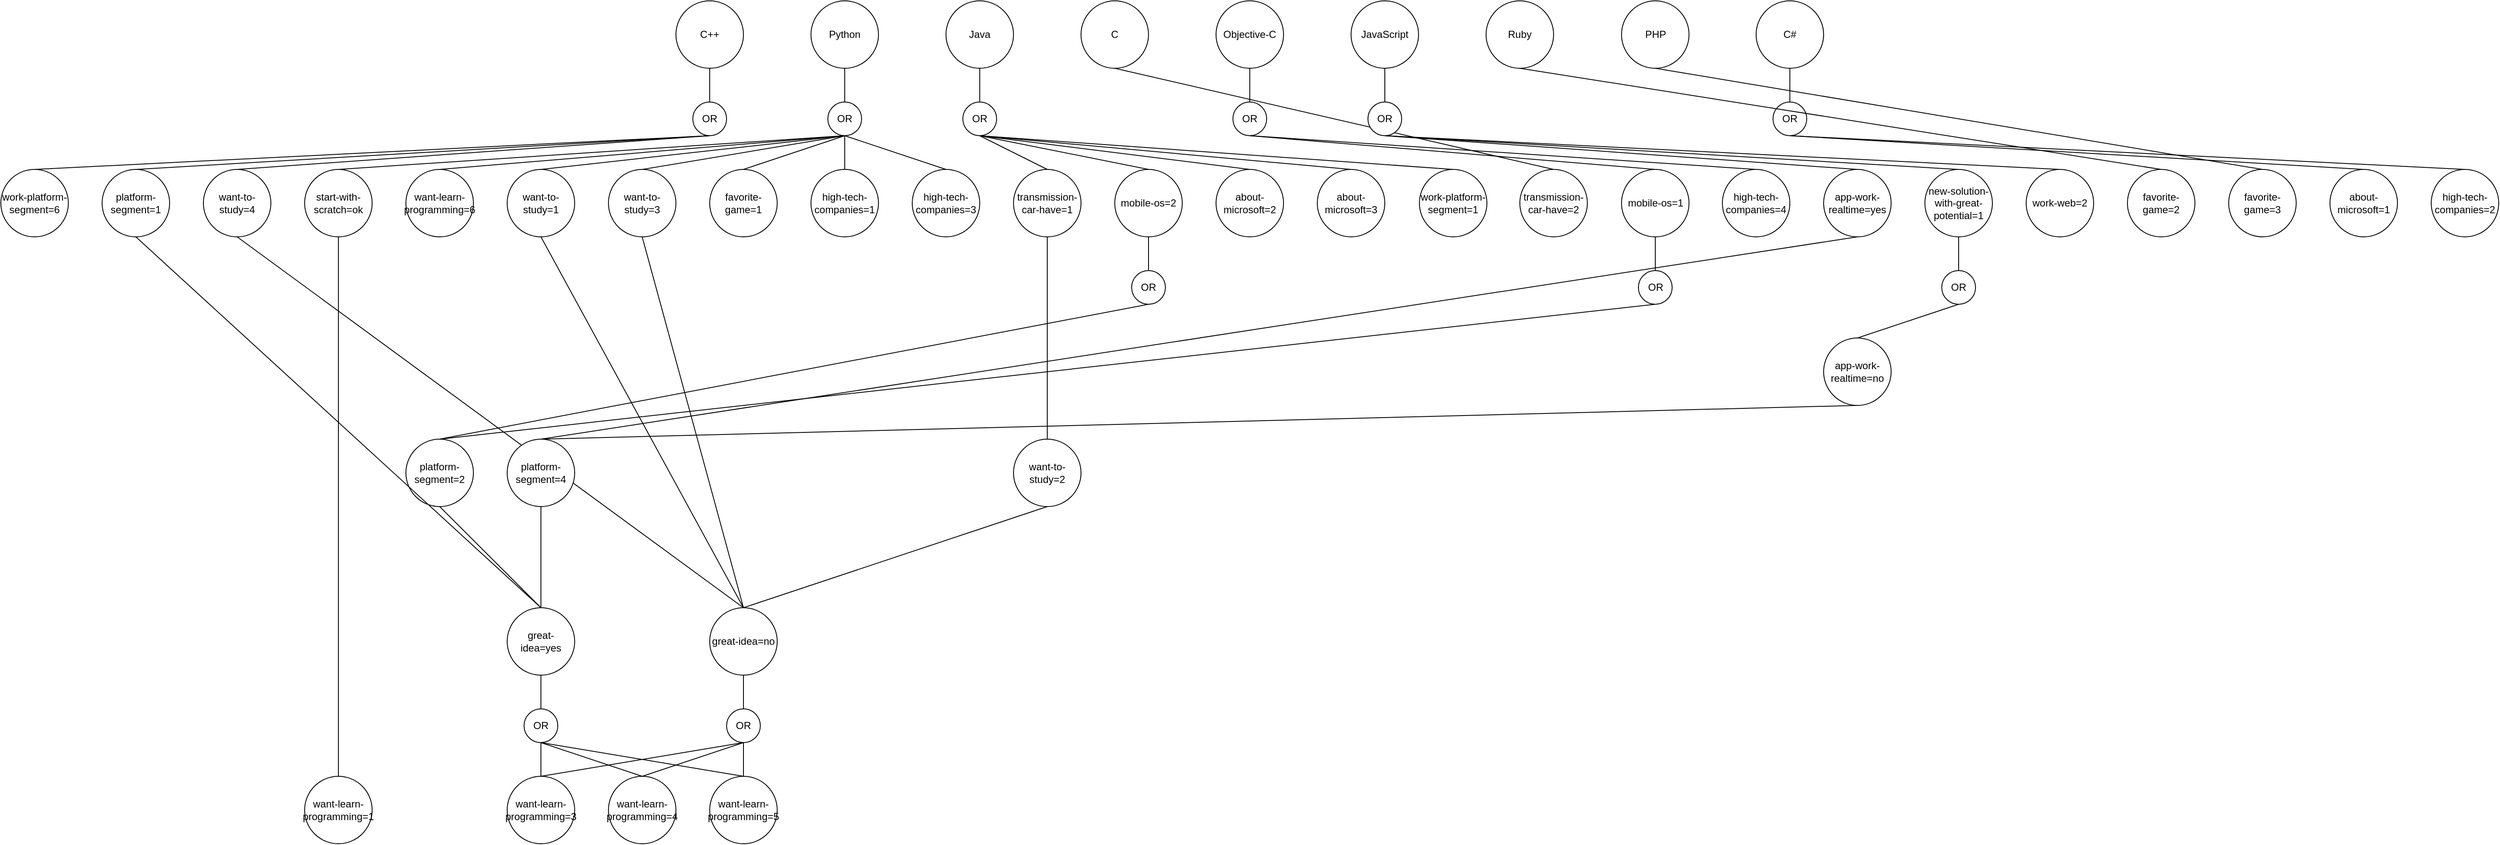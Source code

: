 <mxfile version="18.0.5" type="github">
  <diagram id="ySFJeYouwfIqecCgFOsG" name="Page-1">
    <mxGraphModel dx="2681" dy="1236" grid="1" gridSize="10" guides="1" tooltips="1" connect="1" arrows="1" fold="1" page="1" pageScale="1" pageWidth="827" pageHeight="1169" math="0" shadow="0">
      <root>
        <mxCell id="0" />
        <mxCell id="1" parent="0" />
        <mxCell id="vEQTfBxCxNn2xn9pjMhN-1" value="C++" style="ellipse;whiteSpace=wrap;html=1;aspect=fixed;" vertex="1" parent="1">
          <mxGeometry x="120" y="160" width="80" height="80" as="geometry" />
        </mxCell>
        <mxCell id="vEQTfBxCxNn2xn9pjMhN-2" value="Python" style="ellipse;whiteSpace=wrap;html=1;aspect=fixed;" vertex="1" parent="1">
          <mxGeometry x="280" y="160" width="80" height="80" as="geometry" />
        </mxCell>
        <mxCell id="vEQTfBxCxNn2xn9pjMhN-3" value="Java" style="ellipse;whiteSpace=wrap;html=1;aspect=fixed;" vertex="1" parent="1">
          <mxGeometry x="440" y="160" width="80" height="80" as="geometry" />
        </mxCell>
        <mxCell id="vEQTfBxCxNn2xn9pjMhN-4" value="C" style="ellipse;whiteSpace=wrap;html=1;aspect=fixed;" vertex="1" parent="1">
          <mxGeometry x="600" y="160" width="80" height="80" as="geometry" />
        </mxCell>
        <mxCell id="vEQTfBxCxNn2xn9pjMhN-6" value="Objective-C" style="ellipse;whiteSpace=wrap;html=1;aspect=fixed;" vertex="1" parent="1">
          <mxGeometry x="760" y="160" width="80" height="80" as="geometry" />
        </mxCell>
        <mxCell id="vEQTfBxCxNn2xn9pjMhN-7" value="JavaScript" style="ellipse;whiteSpace=wrap;html=1;aspect=fixed;" vertex="1" parent="1">
          <mxGeometry x="920" y="160" width="80" height="80" as="geometry" />
        </mxCell>
        <mxCell id="vEQTfBxCxNn2xn9pjMhN-8" value="Ruby" style="ellipse;whiteSpace=wrap;html=1;aspect=fixed;" vertex="1" parent="1">
          <mxGeometry x="1080" y="160" width="80" height="80" as="geometry" />
        </mxCell>
        <mxCell id="vEQTfBxCxNn2xn9pjMhN-9" value="PHP" style="ellipse;whiteSpace=wrap;html=1;aspect=fixed;" vertex="1" parent="1">
          <mxGeometry x="1240.5" y="160" width="80" height="80" as="geometry" />
        </mxCell>
        <mxCell id="vEQTfBxCxNn2xn9pjMhN-10" value="C#" style="ellipse;whiteSpace=wrap;html=1;aspect=fixed;" vertex="1" parent="1">
          <mxGeometry x="1400" y="160" width="80" height="80" as="geometry" />
        </mxCell>
        <mxCell id="vEQTfBxCxNn2xn9pjMhN-12" value="OR" style="ellipse;whiteSpace=wrap;html=1;aspect=fixed;" vertex="1" parent="1">
          <mxGeometry x="140" y="280" width="40" height="40" as="geometry" />
        </mxCell>
        <mxCell id="vEQTfBxCxNn2xn9pjMhN-13" value="" style="endArrow=none;html=1;rounded=0;entryX=0.5;entryY=1;entryDx=0;entryDy=0;exitX=0.5;exitY=0;exitDx=0;exitDy=0;" edge="1" parent="1" source="vEQTfBxCxNn2xn9pjMhN-12" target="vEQTfBxCxNn2xn9pjMhN-1">
          <mxGeometry width="50" height="50" relative="1" as="geometry">
            <mxPoint x="70" y="340" as="sourcePoint" />
            <mxPoint x="120" y="290" as="targetPoint" />
          </mxGeometry>
        </mxCell>
        <mxCell id="vEQTfBxCxNn2xn9pjMhN-15" value="want-to-study=4" style="ellipse;whiteSpace=wrap;html=1;aspect=fixed;" vertex="1" parent="1">
          <mxGeometry x="-440" y="360" width="80" height="80" as="geometry" />
        </mxCell>
        <mxCell id="vEQTfBxCxNn2xn9pjMhN-16" value="platform-segment=1" style="ellipse;whiteSpace=wrap;html=1;aspect=fixed;" vertex="1" parent="1">
          <mxGeometry x="-560" y="360" width="80" height="80" as="geometry" />
        </mxCell>
        <mxCell id="vEQTfBxCxNn2xn9pjMhN-17" value="work-platform-segment=6" style="ellipse;whiteSpace=wrap;html=1;aspect=fixed;" vertex="1" parent="1">
          <mxGeometry x="-680" y="360" width="80" height="80" as="geometry" />
        </mxCell>
        <mxCell id="vEQTfBxCxNn2xn9pjMhN-18" value="" style="endArrow=none;html=1;rounded=0;entryX=0.5;entryY=1;entryDx=0;entryDy=0;exitX=0.5;exitY=0;exitDx=0;exitDy=0;" edge="1" parent="1" source="vEQTfBxCxNn2xn9pjMhN-15" target="vEQTfBxCxNn2xn9pjMhN-12">
          <mxGeometry width="50" height="50" relative="1" as="geometry">
            <mxPoint x="240" y="470" as="sourcePoint" />
            <mxPoint x="290" y="420" as="targetPoint" />
            <Array as="points" />
          </mxGeometry>
        </mxCell>
        <mxCell id="vEQTfBxCxNn2xn9pjMhN-19" value="" style="endArrow=none;html=1;rounded=0;exitX=0.5;exitY=0;exitDx=0;exitDy=0;entryX=0.5;entryY=1;entryDx=0;entryDy=0;" edge="1" parent="1" source="vEQTfBxCxNn2xn9pjMhN-16" target="vEQTfBxCxNn2xn9pjMhN-12">
          <mxGeometry width="50" height="50" relative="1" as="geometry">
            <mxPoint x="50" y="325" as="sourcePoint" />
            <mxPoint x="100" y="275" as="targetPoint" />
          </mxGeometry>
        </mxCell>
        <mxCell id="vEQTfBxCxNn2xn9pjMhN-20" value="" style="endArrow=none;html=1;rounded=0;entryX=0.5;entryY=1;entryDx=0;entryDy=0;exitX=0.5;exitY=0;exitDx=0;exitDy=0;" edge="1" parent="1" source="vEQTfBxCxNn2xn9pjMhN-17" target="vEQTfBxCxNn2xn9pjMhN-12">
          <mxGeometry width="50" height="50" relative="1" as="geometry">
            <mxPoint x="240" y="470" as="sourcePoint" />
            <mxPoint x="290" y="420" as="targetPoint" />
          </mxGeometry>
        </mxCell>
        <mxCell id="vEQTfBxCxNn2xn9pjMhN-21" value="OR" style="ellipse;whiteSpace=wrap;html=1;aspect=fixed;" vertex="1" parent="1">
          <mxGeometry x="300" y="280" width="40" height="40" as="geometry" />
        </mxCell>
        <mxCell id="vEQTfBxCxNn2xn9pjMhN-22" value="start-with-scratch=ok" style="ellipse;whiteSpace=wrap;html=1;aspect=fixed;" vertex="1" parent="1">
          <mxGeometry x="-320" y="360" width="80" height="80" as="geometry" />
        </mxCell>
        <mxCell id="vEQTfBxCxNn2xn9pjMhN-23" value="want-learn-programming=6" style="ellipse;whiteSpace=wrap;html=1;aspect=fixed;" vertex="1" parent="1">
          <mxGeometry x="-200" y="360" width="80" height="80" as="geometry" />
        </mxCell>
        <mxCell id="vEQTfBxCxNn2xn9pjMhN-24" value="" style="endArrow=none;html=1;rounded=0;exitX=0.5;exitY=0;exitDx=0;exitDy=0;entryX=0.5;entryY=1;entryDx=0;entryDy=0;" edge="1" parent="1" source="vEQTfBxCxNn2xn9pjMhN-22" target="vEQTfBxCxNn2xn9pjMhN-21">
          <mxGeometry width="50" height="50" relative="1" as="geometry">
            <mxPoint x="500" y="480" as="sourcePoint" />
            <mxPoint x="550" y="430" as="targetPoint" />
          </mxGeometry>
        </mxCell>
        <mxCell id="vEQTfBxCxNn2xn9pjMhN-25" value="" style="endArrow=none;html=1;rounded=0;entryX=0.5;entryY=1;entryDx=0;entryDy=0;exitX=0.5;exitY=0;exitDx=0;exitDy=0;" edge="1" parent="1" source="vEQTfBxCxNn2xn9pjMhN-21" target="vEQTfBxCxNn2xn9pjMhN-2">
          <mxGeometry width="50" height="50" relative="1" as="geometry">
            <mxPoint x="500" y="480" as="sourcePoint" />
            <mxPoint x="550" y="430" as="targetPoint" />
          </mxGeometry>
        </mxCell>
        <mxCell id="vEQTfBxCxNn2xn9pjMhN-26" value="want-to-study=1" style="ellipse;whiteSpace=wrap;html=1;aspect=fixed;" vertex="1" parent="1">
          <mxGeometry x="-80" y="360" width="80" height="80" as="geometry" />
        </mxCell>
        <mxCell id="vEQTfBxCxNn2xn9pjMhN-27" value="want-to-study=3" style="ellipse;whiteSpace=wrap;html=1;aspect=fixed;" vertex="1" parent="1">
          <mxGeometry x="40" y="360" width="80" height="80" as="geometry" />
        </mxCell>
        <mxCell id="vEQTfBxCxNn2xn9pjMhN-28" value="" style="endArrow=none;html=1;rounded=0;exitX=0.5;exitY=0;exitDx=0;exitDy=0;entryX=0.5;entryY=1;entryDx=0;entryDy=0;" edge="1" parent="1" source="vEQTfBxCxNn2xn9pjMhN-23" target="vEQTfBxCxNn2xn9pjMhN-21">
          <mxGeometry width="50" height="50" relative="1" as="geometry">
            <mxPoint x="500" y="480" as="sourcePoint" />
            <mxPoint x="550" y="430" as="targetPoint" />
          </mxGeometry>
        </mxCell>
        <mxCell id="vEQTfBxCxNn2xn9pjMhN-29" value="" style="endArrow=none;html=1;rounded=0;exitX=0.5;exitY=0;exitDx=0;exitDy=0;entryX=0.5;entryY=1;entryDx=0;entryDy=0;" edge="1" parent="1" source="vEQTfBxCxNn2xn9pjMhN-26" target="vEQTfBxCxNn2xn9pjMhN-21">
          <mxGeometry width="50" height="50" relative="1" as="geometry">
            <mxPoint x="500" y="480" as="sourcePoint" />
            <mxPoint x="550" y="430" as="targetPoint" />
          </mxGeometry>
        </mxCell>
        <mxCell id="vEQTfBxCxNn2xn9pjMhN-30" value="" style="endArrow=none;html=1;rounded=0;exitX=0.5;exitY=0;exitDx=0;exitDy=0;entryX=0.5;entryY=1;entryDx=0;entryDy=0;" edge="1" parent="1" source="vEQTfBxCxNn2xn9pjMhN-27" target="vEQTfBxCxNn2xn9pjMhN-21">
          <mxGeometry width="50" height="50" relative="1" as="geometry">
            <mxPoint x="500" y="480" as="sourcePoint" />
            <mxPoint x="550" y="430" as="targetPoint" />
          </mxGeometry>
        </mxCell>
        <mxCell id="vEQTfBxCxNn2xn9pjMhN-31" value="favorite-game=1" style="ellipse;whiteSpace=wrap;html=1;aspect=fixed;" vertex="1" parent="1">
          <mxGeometry x="160" y="360" width="80" height="80" as="geometry" />
        </mxCell>
        <mxCell id="vEQTfBxCxNn2xn9pjMhN-32" value="high-tech-companies=1" style="ellipse;whiteSpace=wrap;html=1;aspect=fixed;" vertex="1" parent="1">
          <mxGeometry x="280" y="360" width="80" height="80" as="geometry" />
        </mxCell>
        <mxCell id="vEQTfBxCxNn2xn9pjMhN-33" value="" style="endArrow=none;html=1;rounded=0;entryX=0.5;entryY=0;entryDx=0;entryDy=0;exitX=0.5;exitY=1;exitDx=0;exitDy=0;" edge="1" parent="1" source="vEQTfBxCxNn2xn9pjMhN-21" target="vEQTfBxCxNn2xn9pjMhN-31">
          <mxGeometry width="50" height="50" relative="1" as="geometry">
            <mxPoint x="390" y="480" as="sourcePoint" />
            <mxPoint x="440" y="430" as="targetPoint" />
          </mxGeometry>
        </mxCell>
        <mxCell id="vEQTfBxCxNn2xn9pjMhN-34" value="" style="endArrow=none;html=1;rounded=0;entryX=0.5;entryY=0;entryDx=0;entryDy=0;exitX=0.5;exitY=1;exitDx=0;exitDy=0;" edge="1" parent="1" source="vEQTfBxCxNn2xn9pjMhN-21" target="vEQTfBxCxNn2xn9pjMhN-32">
          <mxGeometry width="50" height="50" relative="1" as="geometry">
            <mxPoint x="390" y="480" as="sourcePoint" />
            <mxPoint x="440" y="430" as="targetPoint" />
          </mxGeometry>
        </mxCell>
        <mxCell id="vEQTfBxCxNn2xn9pjMhN-35" value="OR" style="ellipse;whiteSpace=wrap;html=1;aspect=fixed;" vertex="1" parent="1">
          <mxGeometry x="460" y="280" width="40" height="40" as="geometry" />
        </mxCell>
        <mxCell id="vEQTfBxCxNn2xn9pjMhN-36" value="" style="endArrow=none;html=1;rounded=0;entryX=0.5;entryY=1;entryDx=0;entryDy=0;exitX=0.5;exitY=0;exitDx=0;exitDy=0;" edge="1" parent="1" source="vEQTfBxCxNn2xn9pjMhN-35" target="vEQTfBxCxNn2xn9pjMhN-3">
          <mxGeometry width="50" height="50" relative="1" as="geometry">
            <mxPoint x="590" y="480" as="sourcePoint" />
            <mxPoint x="640" y="430" as="targetPoint" />
          </mxGeometry>
        </mxCell>
        <mxCell id="vEQTfBxCxNn2xn9pjMhN-37" value="transmission-car-have=1" style="ellipse;whiteSpace=wrap;html=1;aspect=fixed;" vertex="1" parent="1">
          <mxGeometry x="520" y="360" width="80" height="80" as="geometry" />
        </mxCell>
        <mxCell id="vEQTfBxCxNn2xn9pjMhN-38" value="mobile-os=2" style="ellipse;whiteSpace=wrap;html=1;aspect=fixed;" vertex="1" parent="1">
          <mxGeometry x="640" y="360" width="80" height="80" as="geometry" />
        </mxCell>
        <mxCell id="vEQTfBxCxNn2xn9pjMhN-39" value="about-microsoft=2" style="ellipse;whiteSpace=wrap;html=1;aspect=fixed;" vertex="1" parent="1">
          <mxGeometry x="760" y="360" width="80" height="80" as="geometry" />
        </mxCell>
        <mxCell id="vEQTfBxCxNn2xn9pjMhN-40" value="high-tech-companies=3" style="ellipse;whiteSpace=wrap;html=1;aspect=fixed;" vertex="1" parent="1">
          <mxGeometry x="400" y="360" width="80" height="80" as="geometry" />
        </mxCell>
        <mxCell id="vEQTfBxCxNn2xn9pjMhN-41" value="" style="endArrow=none;html=1;rounded=0;entryX=0.5;entryY=0;entryDx=0;entryDy=0;exitX=0.5;exitY=1;exitDx=0;exitDy=0;" edge="1" parent="1" source="vEQTfBxCxNn2xn9pjMhN-21" target="vEQTfBxCxNn2xn9pjMhN-40">
          <mxGeometry width="50" height="50" relative="1" as="geometry">
            <mxPoint x="590" y="480" as="sourcePoint" />
            <mxPoint x="640" y="430" as="targetPoint" />
          </mxGeometry>
        </mxCell>
        <mxCell id="vEQTfBxCxNn2xn9pjMhN-42" value="about-microsoft=3" style="ellipse;whiteSpace=wrap;html=1;aspect=fixed;" vertex="1" parent="1">
          <mxGeometry x="880" y="360" width="80" height="80" as="geometry" />
        </mxCell>
        <mxCell id="vEQTfBxCxNn2xn9pjMhN-43" value="work-platform-segment=1" style="ellipse;whiteSpace=wrap;html=1;aspect=fixed;" vertex="1" parent="1">
          <mxGeometry x="1001" y="360" width="80" height="80" as="geometry" />
        </mxCell>
        <mxCell id="vEQTfBxCxNn2xn9pjMhN-44" value="" style="endArrow=none;html=1;rounded=0;exitX=0.5;exitY=0;exitDx=0;exitDy=0;entryX=0.5;entryY=1;entryDx=0;entryDy=0;" edge="1" parent="1" source="vEQTfBxCxNn2xn9pjMhN-37" target="vEQTfBxCxNn2xn9pjMhN-35">
          <mxGeometry width="50" height="50" relative="1" as="geometry">
            <mxPoint x="850" y="480" as="sourcePoint" />
            <mxPoint x="900" y="430" as="targetPoint" />
          </mxGeometry>
        </mxCell>
        <mxCell id="vEQTfBxCxNn2xn9pjMhN-45" value="" style="endArrow=none;html=1;rounded=0;entryX=0.5;entryY=0;entryDx=0;entryDy=0;exitX=0.5;exitY=1;exitDx=0;exitDy=0;" edge="1" parent="1" source="vEQTfBxCxNn2xn9pjMhN-35" target="vEQTfBxCxNn2xn9pjMhN-38">
          <mxGeometry width="50" height="50" relative="1" as="geometry">
            <mxPoint x="850" y="480" as="sourcePoint" />
            <mxPoint x="900" y="430" as="targetPoint" />
          </mxGeometry>
        </mxCell>
        <mxCell id="vEQTfBxCxNn2xn9pjMhN-46" value="" style="endArrow=none;html=1;rounded=0;entryX=0.5;entryY=0;entryDx=0;entryDy=0;exitX=0.5;exitY=1;exitDx=0;exitDy=0;" edge="1" parent="1" source="vEQTfBxCxNn2xn9pjMhN-35" target="vEQTfBxCxNn2xn9pjMhN-39">
          <mxGeometry width="50" height="50" relative="1" as="geometry">
            <mxPoint x="850" y="480" as="sourcePoint" />
            <mxPoint x="900" y="430" as="targetPoint" />
          </mxGeometry>
        </mxCell>
        <mxCell id="vEQTfBxCxNn2xn9pjMhN-47" value="" style="endArrow=none;html=1;rounded=0;entryX=0.5;entryY=0;entryDx=0;entryDy=0;exitX=0.5;exitY=1;exitDx=0;exitDy=0;" edge="1" parent="1" source="vEQTfBxCxNn2xn9pjMhN-35" target="vEQTfBxCxNn2xn9pjMhN-42">
          <mxGeometry width="50" height="50" relative="1" as="geometry">
            <mxPoint x="850" y="480" as="sourcePoint" />
            <mxPoint x="900" y="430" as="targetPoint" />
          </mxGeometry>
        </mxCell>
        <mxCell id="vEQTfBxCxNn2xn9pjMhN-48" value="" style="endArrow=none;html=1;rounded=0;entryX=0.5;entryY=0;entryDx=0;entryDy=0;exitX=0.5;exitY=1;exitDx=0;exitDy=0;" edge="1" parent="1" source="vEQTfBxCxNn2xn9pjMhN-35" target="vEQTfBxCxNn2xn9pjMhN-43">
          <mxGeometry width="50" height="50" relative="1" as="geometry">
            <mxPoint x="850" y="480" as="sourcePoint" />
            <mxPoint x="900" y="430" as="targetPoint" />
          </mxGeometry>
        </mxCell>
        <mxCell id="vEQTfBxCxNn2xn9pjMhN-50" value="transmission-car-have=2" style="ellipse;whiteSpace=wrap;html=1;aspect=fixed;" vertex="1" parent="1">
          <mxGeometry x="1120" y="360" width="80" height="80" as="geometry" />
        </mxCell>
        <mxCell id="vEQTfBxCxNn2xn9pjMhN-51" value="" style="endArrow=none;html=1;rounded=0;entryX=0.5;entryY=0;entryDx=0;entryDy=0;exitX=0.5;exitY=1;exitDx=0;exitDy=0;" edge="1" parent="1" source="vEQTfBxCxNn2xn9pjMhN-4" target="vEQTfBxCxNn2xn9pjMhN-50">
          <mxGeometry width="50" height="50" relative="1" as="geometry">
            <mxPoint x="850" y="480" as="sourcePoint" />
            <mxPoint x="900" y="430" as="targetPoint" />
          </mxGeometry>
        </mxCell>
        <mxCell id="vEQTfBxCxNn2xn9pjMhN-52" value="OR" style="ellipse;whiteSpace=wrap;html=1;aspect=fixed;" vertex="1" parent="1">
          <mxGeometry x="780" y="280" width="40" height="40" as="geometry" />
        </mxCell>
        <mxCell id="vEQTfBxCxNn2xn9pjMhN-53" value="OR" style="ellipse;whiteSpace=wrap;html=1;aspect=fixed;" vertex="1" parent="1">
          <mxGeometry x="940" y="280" width="40" height="40" as="geometry" />
        </mxCell>
        <mxCell id="vEQTfBxCxNn2xn9pjMhN-54" value="OR" style="ellipse;whiteSpace=wrap;html=1;aspect=fixed;" vertex="1" parent="1">
          <mxGeometry x="1420" y="280" width="40" height="40" as="geometry" />
        </mxCell>
        <mxCell id="vEQTfBxCxNn2xn9pjMhN-56" value="mobile-os=1" style="ellipse;whiteSpace=wrap;html=1;aspect=fixed;" vertex="1" parent="1">
          <mxGeometry x="1240.5" y="360" width="80" height="80" as="geometry" />
        </mxCell>
        <mxCell id="vEQTfBxCxNn2xn9pjMhN-57" value="high-tech-companies=4" style="ellipse;whiteSpace=wrap;html=1;aspect=fixed;" vertex="1" parent="1">
          <mxGeometry x="1360" y="360" width="80" height="80" as="geometry" />
        </mxCell>
        <mxCell id="vEQTfBxCxNn2xn9pjMhN-58" value="" style="endArrow=none;html=1;rounded=0;exitX=0.5;exitY=0;exitDx=0;exitDy=0;entryX=0.5;entryY=1;entryDx=0;entryDy=0;" edge="1" parent="1" source="vEQTfBxCxNn2xn9pjMhN-52" target="vEQTfBxCxNn2xn9pjMhN-6">
          <mxGeometry width="50" height="50" relative="1" as="geometry">
            <mxPoint x="860" y="470" as="sourcePoint" />
            <mxPoint x="910" y="420" as="targetPoint" />
          </mxGeometry>
        </mxCell>
        <mxCell id="vEQTfBxCxNn2xn9pjMhN-59" value="" style="endArrow=none;html=1;rounded=0;entryX=0.5;entryY=1;entryDx=0;entryDy=0;exitX=0.5;exitY=0;exitDx=0;exitDy=0;" edge="1" parent="1" source="vEQTfBxCxNn2xn9pjMhN-56" target="vEQTfBxCxNn2xn9pjMhN-52">
          <mxGeometry width="50" height="50" relative="1" as="geometry">
            <mxPoint x="860" y="470" as="sourcePoint" />
            <mxPoint x="910" y="420" as="targetPoint" />
          </mxGeometry>
        </mxCell>
        <mxCell id="vEQTfBxCxNn2xn9pjMhN-60" value="" style="endArrow=none;html=1;rounded=0;entryX=0.5;entryY=1;entryDx=0;entryDy=0;exitX=0.5;exitY=0;exitDx=0;exitDy=0;" edge="1" parent="1" source="vEQTfBxCxNn2xn9pjMhN-57" target="vEQTfBxCxNn2xn9pjMhN-52">
          <mxGeometry width="50" height="50" relative="1" as="geometry">
            <mxPoint x="860" y="470" as="sourcePoint" />
            <mxPoint x="910" y="420" as="targetPoint" />
          </mxGeometry>
        </mxCell>
        <mxCell id="vEQTfBxCxNn2xn9pjMhN-61" value="app-work-realtime=yes" style="ellipse;whiteSpace=wrap;html=1;aspect=fixed;" vertex="1" parent="1">
          <mxGeometry x="1480" y="360" width="80" height="80" as="geometry" />
        </mxCell>
        <mxCell id="vEQTfBxCxNn2xn9pjMhN-62" value="new-solution-with-great-potential=1" style="ellipse;whiteSpace=wrap;html=1;aspect=fixed;" vertex="1" parent="1">
          <mxGeometry x="1600" y="360" width="80" height="80" as="geometry" />
        </mxCell>
        <mxCell id="vEQTfBxCxNn2xn9pjMhN-63" value="work-web=2" style="ellipse;whiteSpace=wrap;html=1;aspect=fixed;" vertex="1" parent="1">
          <mxGeometry x="1720" y="360" width="80" height="80" as="geometry" />
        </mxCell>
        <mxCell id="vEQTfBxCxNn2xn9pjMhN-64" value="" style="endArrow=none;html=1;rounded=0;exitX=0.5;exitY=0;exitDx=0;exitDy=0;entryX=0.5;entryY=1;entryDx=0;entryDy=0;" edge="1" parent="1" source="vEQTfBxCxNn2xn9pjMhN-53" target="vEQTfBxCxNn2xn9pjMhN-7">
          <mxGeometry width="50" height="50" relative="1" as="geometry">
            <mxPoint x="1410" y="470" as="sourcePoint" />
            <mxPoint x="1460" y="420" as="targetPoint" />
          </mxGeometry>
        </mxCell>
        <mxCell id="vEQTfBxCxNn2xn9pjMhN-65" value="" style="endArrow=none;html=1;rounded=0;exitX=0.5;exitY=1;exitDx=0;exitDy=0;entryX=0.5;entryY=0;entryDx=0;entryDy=0;" edge="1" parent="1" source="vEQTfBxCxNn2xn9pjMhN-53" target="vEQTfBxCxNn2xn9pjMhN-61">
          <mxGeometry width="50" height="50" relative="1" as="geometry">
            <mxPoint x="1410" y="470" as="sourcePoint" />
            <mxPoint x="1460" y="420" as="targetPoint" />
          </mxGeometry>
        </mxCell>
        <mxCell id="vEQTfBxCxNn2xn9pjMhN-66" value="" style="endArrow=none;html=1;rounded=0;exitX=0.5;exitY=1;exitDx=0;exitDy=0;entryX=0.5;entryY=0;entryDx=0;entryDy=0;" edge="1" parent="1" source="vEQTfBxCxNn2xn9pjMhN-53" target="vEQTfBxCxNn2xn9pjMhN-62">
          <mxGeometry width="50" height="50" relative="1" as="geometry">
            <mxPoint x="1410" y="470" as="sourcePoint" />
            <mxPoint x="1460" y="420" as="targetPoint" />
          </mxGeometry>
        </mxCell>
        <mxCell id="vEQTfBxCxNn2xn9pjMhN-67" value="" style="endArrow=none;html=1;rounded=0;exitX=0.5;exitY=1;exitDx=0;exitDy=0;entryX=0.5;entryY=0;entryDx=0;entryDy=0;" edge="1" parent="1" source="vEQTfBxCxNn2xn9pjMhN-53" target="vEQTfBxCxNn2xn9pjMhN-63">
          <mxGeometry width="50" height="50" relative="1" as="geometry">
            <mxPoint x="1410" y="470" as="sourcePoint" />
            <mxPoint x="1460" y="420" as="targetPoint" />
          </mxGeometry>
        </mxCell>
        <mxCell id="vEQTfBxCxNn2xn9pjMhN-68" value="favorite-game=2" style="ellipse;whiteSpace=wrap;html=1;aspect=fixed;" vertex="1" parent="1">
          <mxGeometry x="1840" y="360" width="80" height="80" as="geometry" />
        </mxCell>
        <mxCell id="vEQTfBxCxNn2xn9pjMhN-69" value="" style="endArrow=none;html=1;rounded=0;exitX=0.5;exitY=1;exitDx=0;exitDy=0;entryX=0.5;entryY=0;entryDx=0;entryDy=0;" edge="1" parent="1" source="vEQTfBxCxNn2xn9pjMhN-8" target="vEQTfBxCxNn2xn9pjMhN-68">
          <mxGeometry width="50" height="50" relative="1" as="geometry">
            <mxPoint x="1410" y="470" as="sourcePoint" />
            <mxPoint x="1460" y="420" as="targetPoint" />
          </mxGeometry>
        </mxCell>
        <mxCell id="vEQTfBxCxNn2xn9pjMhN-70" value="favorite-game=3" style="ellipse;whiteSpace=wrap;html=1;aspect=fixed;" vertex="1" parent="1">
          <mxGeometry x="1960" y="360" width="80" height="80" as="geometry" />
        </mxCell>
        <mxCell id="vEQTfBxCxNn2xn9pjMhN-71" value="" style="endArrow=none;html=1;rounded=0;entryX=0.5;entryY=1;entryDx=0;entryDy=0;exitX=0.5;exitY=0;exitDx=0;exitDy=0;" edge="1" parent="1" source="vEQTfBxCxNn2xn9pjMhN-70" target="vEQTfBxCxNn2xn9pjMhN-9">
          <mxGeometry width="50" height="50" relative="1" as="geometry">
            <mxPoint x="1410" y="470" as="sourcePoint" />
            <mxPoint x="1460" y="420" as="targetPoint" />
          </mxGeometry>
        </mxCell>
        <mxCell id="vEQTfBxCxNn2xn9pjMhN-72" value="" style="endArrow=none;html=1;rounded=0;entryX=0.5;entryY=1;entryDx=0;entryDy=0;exitX=0.5;exitY=0;exitDx=0;exitDy=0;" edge="1" parent="1" source="vEQTfBxCxNn2xn9pjMhN-54" target="vEQTfBxCxNn2xn9pjMhN-10">
          <mxGeometry width="50" height="50" relative="1" as="geometry">
            <mxPoint x="1410" y="470" as="sourcePoint" />
            <mxPoint x="1460" y="420" as="targetPoint" />
          </mxGeometry>
        </mxCell>
        <mxCell id="vEQTfBxCxNn2xn9pjMhN-73" value="about-microsoft=1" style="ellipse;whiteSpace=wrap;html=1;aspect=fixed;" vertex="1" parent="1">
          <mxGeometry x="2080" y="360" width="80" height="80" as="geometry" />
        </mxCell>
        <mxCell id="vEQTfBxCxNn2xn9pjMhN-74" value="high-tech-companies=2" style="ellipse;whiteSpace=wrap;html=1;aspect=fixed;" vertex="1" parent="1">
          <mxGeometry x="2200" y="360" width="80" height="80" as="geometry" />
        </mxCell>
        <mxCell id="vEQTfBxCxNn2xn9pjMhN-75" value="" style="endArrow=none;html=1;rounded=0;exitX=0.5;exitY=1;exitDx=0;exitDy=0;entryX=0.5;entryY=0;entryDx=0;entryDy=0;" edge="1" parent="1" source="vEQTfBxCxNn2xn9pjMhN-54" target="vEQTfBxCxNn2xn9pjMhN-73">
          <mxGeometry width="50" height="50" relative="1" as="geometry">
            <mxPoint x="1550" y="470" as="sourcePoint" />
            <mxPoint x="1600" y="420" as="targetPoint" />
          </mxGeometry>
        </mxCell>
        <mxCell id="vEQTfBxCxNn2xn9pjMhN-76" value="" style="endArrow=none;html=1;rounded=0;exitX=0.5;exitY=1;exitDx=0;exitDy=0;entryX=0.5;entryY=0;entryDx=0;entryDy=0;" edge="1" parent="1" source="vEQTfBxCxNn2xn9pjMhN-54" target="vEQTfBxCxNn2xn9pjMhN-74">
          <mxGeometry width="50" height="50" relative="1" as="geometry">
            <mxPoint x="1550" y="470" as="sourcePoint" />
            <mxPoint x="1600" y="420" as="targetPoint" />
          </mxGeometry>
        </mxCell>
        <mxCell id="vEQTfBxCxNn2xn9pjMhN-81" value="want-learn-programming=1" style="ellipse;whiteSpace=wrap;html=1;aspect=fixed;" vertex="1" parent="1">
          <mxGeometry x="-320" y="1080" width="80" height="80" as="geometry" />
        </mxCell>
        <mxCell id="vEQTfBxCxNn2xn9pjMhN-82" value="" style="endArrow=none;html=1;rounded=0;entryX=0.5;entryY=1;entryDx=0;entryDy=0;exitX=0.5;exitY=0;exitDx=0;exitDy=0;" edge="1" parent="1" source="vEQTfBxCxNn2xn9pjMhN-81" target="vEQTfBxCxNn2xn9pjMhN-22">
          <mxGeometry width="50" height="50" relative="1" as="geometry">
            <mxPoint x="170" y="620" as="sourcePoint" />
            <mxPoint x="220" y="570" as="targetPoint" />
          </mxGeometry>
        </mxCell>
        <mxCell id="vEQTfBxCxNn2xn9pjMhN-84" value="want-learn-programming=3" style="ellipse;whiteSpace=wrap;html=1;aspect=fixed;" vertex="1" parent="1">
          <mxGeometry x="-80" y="1080" width="80" height="80" as="geometry" />
        </mxCell>
        <mxCell id="vEQTfBxCxNn2xn9pjMhN-85" value="want-learn-programming=4" style="ellipse;whiteSpace=wrap;html=1;aspect=fixed;" vertex="1" parent="1">
          <mxGeometry x="40" y="1080" width="80" height="80" as="geometry" />
        </mxCell>
        <mxCell id="vEQTfBxCxNn2xn9pjMhN-86" value="want-learn-programming=5" style="ellipse;whiteSpace=wrap;html=1;aspect=fixed;" vertex="1" parent="1">
          <mxGeometry x="160" y="1080" width="80" height="80" as="geometry" />
        </mxCell>
        <mxCell id="vEQTfBxCxNn2xn9pjMhN-87" value="great-idea=no" style="ellipse;whiteSpace=wrap;html=1;aspect=fixed;" vertex="1" parent="1">
          <mxGeometry x="160" y="880" width="80" height="80" as="geometry" />
        </mxCell>
        <mxCell id="vEQTfBxCxNn2xn9pjMhN-88" value="OR" style="ellipse;whiteSpace=wrap;html=1;aspect=fixed;" vertex="1" parent="1">
          <mxGeometry x="180" y="1000" width="40" height="40" as="geometry" />
        </mxCell>
        <mxCell id="vEQTfBxCxNn2xn9pjMhN-89" value="" style="endArrow=none;html=1;rounded=0;exitX=0.5;exitY=1;exitDx=0;exitDy=0;entryX=0.5;entryY=0;entryDx=0;entryDy=0;" edge="1" parent="1" source="vEQTfBxCxNn2xn9pjMhN-87" target="vEQTfBxCxNn2xn9pjMhN-88">
          <mxGeometry width="50" height="50" relative="1" as="geometry">
            <mxPoint x="290" y="940" as="sourcePoint" />
            <mxPoint x="340" y="890" as="targetPoint" />
          </mxGeometry>
        </mxCell>
        <mxCell id="vEQTfBxCxNn2xn9pjMhN-90" value="" style="endArrow=none;html=1;rounded=0;exitX=0.5;exitY=1;exitDx=0;exitDy=0;entryX=0.5;entryY=0;entryDx=0;entryDy=0;" edge="1" parent="1" source="vEQTfBxCxNn2xn9pjMhN-88" target="vEQTfBxCxNn2xn9pjMhN-86">
          <mxGeometry width="50" height="50" relative="1" as="geometry">
            <mxPoint x="170" y="940" as="sourcePoint" />
            <mxPoint x="220" y="890" as="targetPoint" />
          </mxGeometry>
        </mxCell>
        <mxCell id="vEQTfBxCxNn2xn9pjMhN-91" value="" style="endArrow=none;html=1;rounded=0;exitX=0.5;exitY=0;exitDx=0;exitDy=0;entryX=0.5;entryY=1;entryDx=0;entryDy=0;" edge="1" parent="1" source="vEQTfBxCxNn2xn9pjMhN-85" target="vEQTfBxCxNn2xn9pjMhN-88">
          <mxGeometry width="50" height="50" relative="1" as="geometry">
            <mxPoint x="170" y="940" as="sourcePoint" />
            <mxPoint x="220" y="890" as="targetPoint" />
          </mxGeometry>
        </mxCell>
        <mxCell id="vEQTfBxCxNn2xn9pjMhN-92" value="" style="endArrow=none;html=1;rounded=0;exitX=0.5;exitY=0;exitDx=0;exitDy=0;entryX=0.5;entryY=1;entryDx=0;entryDy=0;" edge="1" parent="1" source="vEQTfBxCxNn2xn9pjMhN-84" target="vEQTfBxCxNn2xn9pjMhN-88">
          <mxGeometry width="50" height="50" relative="1" as="geometry">
            <mxPoint x="170" y="940" as="sourcePoint" />
            <mxPoint x="220" y="890" as="targetPoint" />
          </mxGeometry>
        </mxCell>
        <mxCell id="vEQTfBxCxNn2xn9pjMhN-93" value="great-idea=yes" style="ellipse;whiteSpace=wrap;html=1;aspect=fixed;" vertex="1" parent="1">
          <mxGeometry x="-80" y="880" width="80" height="80" as="geometry" />
        </mxCell>
        <mxCell id="vEQTfBxCxNn2xn9pjMhN-94" value="OR" style="ellipse;whiteSpace=wrap;html=1;aspect=fixed;" vertex="1" parent="1">
          <mxGeometry x="-60" y="1000" width="40" height="40" as="geometry" />
        </mxCell>
        <mxCell id="vEQTfBxCxNn2xn9pjMhN-95" value="" style="endArrow=none;html=1;rounded=0;exitX=0.5;exitY=1;exitDx=0;exitDy=0;entryX=0.5;entryY=0;entryDx=0;entryDy=0;" edge="1" parent="1" source="vEQTfBxCxNn2xn9pjMhN-93" target="vEQTfBxCxNn2xn9pjMhN-94">
          <mxGeometry width="50" height="50" relative="1" as="geometry">
            <mxPoint x="50" y="940" as="sourcePoint" />
            <mxPoint x="100" y="890" as="targetPoint" />
          </mxGeometry>
        </mxCell>
        <mxCell id="vEQTfBxCxNn2xn9pjMhN-96" value="" style="endArrow=none;html=1;rounded=0;exitX=0.5;exitY=0;exitDx=0;exitDy=0;entryX=0.5;entryY=1;entryDx=0;entryDy=0;" edge="1" parent="1" source="vEQTfBxCxNn2xn9pjMhN-84" target="vEQTfBxCxNn2xn9pjMhN-94">
          <mxGeometry width="50" height="50" relative="1" as="geometry">
            <mxPoint x="170" y="940" as="sourcePoint" />
            <mxPoint x="220" y="890" as="targetPoint" />
          </mxGeometry>
        </mxCell>
        <mxCell id="vEQTfBxCxNn2xn9pjMhN-97" value="" style="endArrow=none;html=1;rounded=0;exitX=0.5;exitY=0;exitDx=0;exitDy=0;entryX=0.5;entryY=1;entryDx=0;entryDy=0;" edge="1" parent="1" source="vEQTfBxCxNn2xn9pjMhN-85" target="vEQTfBxCxNn2xn9pjMhN-94">
          <mxGeometry width="50" height="50" relative="1" as="geometry">
            <mxPoint x="170" y="940" as="sourcePoint" />
            <mxPoint x="220" y="890" as="targetPoint" />
          </mxGeometry>
        </mxCell>
        <mxCell id="vEQTfBxCxNn2xn9pjMhN-98" value="" style="endArrow=none;html=1;rounded=0;exitX=0.5;exitY=0;exitDx=0;exitDy=0;entryX=0.5;entryY=1;entryDx=0;entryDy=0;" edge="1" parent="1" source="vEQTfBxCxNn2xn9pjMhN-86" target="vEQTfBxCxNn2xn9pjMhN-94">
          <mxGeometry width="50" height="50" relative="1" as="geometry">
            <mxPoint x="170" y="940" as="sourcePoint" />
            <mxPoint x="220" y="890" as="targetPoint" />
          </mxGeometry>
        </mxCell>
        <mxCell id="vEQTfBxCxNn2xn9pjMhN-99" value="" style="endArrow=none;html=1;rounded=0;exitX=0.5;exitY=0;exitDx=0;exitDy=0;entryX=0.5;entryY=1;entryDx=0;entryDy=0;" edge="1" parent="1" source="vEQTfBxCxNn2xn9pjMhN-87" target="vEQTfBxCxNn2xn9pjMhN-27">
          <mxGeometry width="50" height="50" relative="1" as="geometry">
            <mxPoint x="170" y="620" as="sourcePoint" />
            <mxPoint x="220" y="570" as="targetPoint" />
          </mxGeometry>
        </mxCell>
        <mxCell id="vEQTfBxCxNn2xn9pjMhN-100" value="" style="endArrow=none;html=1;rounded=0;entryX=0.5;entryY=0;entryDx=0;entryDy=0;exitX=0.5;exitY=1;exitDx=0;exitDy=0;" edge="1" parent="1" source="vEQTfBxCxNn2xn9pjMhN-26" target="vEQTfBxCxNn2xn9pjMhN-87">
          <mxGeometry width="50" height="50" relative="1" as="geometry">
            <mxPoint x="170" y="620" as="sourcePoint" />
            <mxPoint x="220" y="570" as="targetPoint" />
          </mxGeometry>
        </mxCell>
        <mxCell id="vEQTfBxCxNn2xn9pjMhN-102" value="want-to-study=2" style="ellipse;whiteSpace=wrap;html=1;aspect=fixed;" vertex="1" parent="1">
          <mxGeometry x="520" y="680" width="80" height="80" as="geometry" />
        </mxCell>
        <mxCell id="vEQTfBxCxNn2xn9pjMhN-103" value="" style="endArrow=none;html=1;rounded=0;exitX=0.5;exitY=0;exitDx=0;exitDy=0;entryX=0.5;entryY=1;entryDx=0;entryDy=0;" edge="1" parent="1" source="vEQTfBxCxNn2xn9pjMhN-87" target="vEQTfBxCxNn2xn9pjMhN-102">
          <mxGeometry width="50" height="50" relative="1" as="geometry">
            <mxPoint x="170" y="740" as="sourcePoint" />
            <mxPoint x="220" y="690" as="targetPoint" />
          </mxGeometry>
        </mxCell>
        <mxCell id="vEQTfBxCxNn2xn9pjMhN-104" value="" style="endArrow=none;html=1;rounded=0;entryX=0.5;entryY=0;entryDx=0;entryDy=0;exitX=0.5;exitY=1;exitDx=0;exitDy=0;" edge="1" parent="1" source="vEQTfBxCxNn2xn9pjMhN-37" target="vEQTfBxCxNn2xn9pjMhN-102">
          <mxGeometry width="50" height="50" relative="1" as="geometry">
            <mxPoint x="250" y="620" as="sourcePoint" />
            <mxPoint x="300" y="570" as="targetPoint" />
          </mxGeometry>
        </mxCell>
        <mxCell id="vEQTfBxCxNn2xn9pjMhN-105" value="" style="endArrow=none;html=1;rounded=0;exitX=0.5;exitY=1;exitDx=0;exitDy=0;entryX=0.5;entryY=0;entryDx=0;entryDy=0;" edge="1" parent="1" source="vEQTfBxCxNn2xn9pjMhN-15" target="vEQTfBxCxNn2xn9pjMhN-87">
          <mxGeometry width="50" height="50" relative="1" as="geometry">
            <mxPoint x="-70" y="600" as="sourcePoint" />
            <mxPoint x="-20" y="550" as="targetPoint" />
          </mxGeometry>
        </mxCell>
        <mxCell id="vEQTfBxCxNn2xn9pjMhN-106" value="platform-segment=2" style="ellipse;whiteSpace=wrap;html=1;aspect=fixed;" vertex="1" parent="1">
          <mxGeometry x="-200" y="680" width="80" height="80" as="geometry" />
        </mxCell>
        <mxCell id="vEQTfBxCxNn2xn9pjMhN-107" value="" style="endArrow=none;html=1;rounded=0;entryX=0.5;entryY=0;entryDx=0;entryDy=0;exitX=0.5;exitY=1;exitDx=0;exitDy=0;" edge="1" parent="1" source="vEQTfBxCxNn2xn9pjMhN-106" target="vEQTfBxCxNn2xn9pjMhN-93">
          <mxGeometry width="50" height="50" relative="1" as="geometry">
            <mxPoint x="-70" y="940" as="sourcePoint" />
            <mxPoint x="-20" y="890" as="targetPoint" />
          </mxGeometry>
        </mxCell>
        <mxCell id="vEQTfBxCxNn2xn9pjMhN-108" value="" style="endArrow=none;html=1;rounded=0;entryX=0.5;entryY=0;entryDx=0;entryDy=0;exitX=0.5;exitY=1;exitDx=0;exitDy=0;" edge="1" parent="1" source="vEQTfBxCxNn2xn9pjMhN-16" target="vEQTfBxCxNn2xn9pjMhN-93">
          <mxGeometry width="50" height="50" relative="1" as="geometry">
            <mxPoint x="-70" y="820" as="sourcePoint" />
            <mxPoint x="-20" y="770" as="targetPoint" />
          </mxGeometry>
        </mxCell>
        <mxCell id="vEQTfBxCxNn2xn9pjMhN-110" value="OR" style="ellipse;whiteSpace=wrap;html=1;aspect=fixed;" vertex="1" parent="1">
          <mxGeometry x="660" y="480" width="40" height="40" as="geometry" />
        </mxCell>
        <mxCell id="vEQTfBxCxNn2xn9pjMhN-111" value="" style="endArrow=none;html=1;rounded=0;exitX=0.5;exitY=0;exitDx=0;exitDy=0;entryX=0.5;entryY=1;entryDx=0;entryDy=0;" edge="1" parent="1" source="vEQTfBxCxNn2xn9pjMhN-106" target="vEQTfBxCxNn2xn9pjMhN-110">
          <mxGeometry width="50" height="50" relative="1" as="geometry">
            <mxPoint x="280" y="770" as="sourcePoint" />
            <mxPoint x="330" y="720" as="targetPoint" />
          </mxGeometry>
        </mxCell>
        <mxCell id="vEQTfBxCxNn2xn9pjMhN-112" value="" style="endArrow=none;html=1;rounded=0;entryX=0.5;entryY=0;entryDx=0;entryDy=0;exitX=0.5;exitY=1;exitDx=0;exitDy=0;" edge="1" parent="1" source="vEQTfBxCxNn2xn9pjMhN-38" target="vEQTfBxCxNn2xn9pjMhN-110">
          <mxGeometry width="50" height="50" relative="1" as="geometry">
            <mxPoint x="280" y="770" as="sourcePoint" />
            <mxPoint x="330" y="720" as="targetPoint" />
          </mxGeometry>
        </mxCell>
        <mxCell id="vEQTfBxCxNn2xn9pjMhN-113" value="OR" style="ellipse;whiteSpace=wrap;html=1;aspect=fixed;" vertex="1" parent="1">
          <mxGeometry x="1260.5" y="480" width="40" height="40" as="geometry" />
        </mxCell>
        <mxCell id="vEQTfBxCxNn2xn9pjMhN-114" value="" style="endArrow=none;html=1;rounded=0;entryX=0.5;entryY=1;entryDx=0;entryDy=0;exitX=0.5;exitY=0;exitDx=0;exitDy=0;" edge="1" parent="1" source="vEQTfBxCxNn2xn9pjMhN-113" target="vEQTfBxCxNn2xn9pjMhN-56">
          <mxGeometry width="50" height="50" relative="1" as="geometry">
            <mxPoint x="990" y="770" as="sourcePoint" />
            <mxPoint x="1040" y="720" as="targetPoint" />
          </mxGeometry>
        </mxCell>
        <mxCell id="vEQTfBxCxNn2xn9pjMhN-115" value="" style="endArrow=none;html=1;rounded=0;entryX=0.5;entryY=1;entryDx=0;entryDy=0;exitX=0.5;exitY=0;exitDx=0;exitDy=0;" edge="1" parent="1" source="vEQTfBxCxNn2xn9pjMhN-106" target="vEQTfBxCxNn2xn9pjMhN-113">
          <mxGeometry width="50" height="50" relative="1" as="geometry">
            <mxPoint x="990" y="770" as="sourcePoint" />
            <mxPoint x="1040" y="720" as="targetPoint" />
          </mxGeometry>
        </mxCell>
        <mxCell id="vEQTfBxCxNn2xn9pjMhN-116" value="platform-segment=4" style="ellipse;whiteSpace=wrap;html=1;aspect=fixed;" vertex="1" parent="1">
          <mxGeometry x="-80" y="680" width="80" height="80" as="geometry" />
        </mxCell>
        <mxCell id="vEQTfBxCxNn2xn9pjMhN-117" value="" style="endArrow=none;html=1;rounded=0;exitX=0.5;exitY=0;exitDx=0;exitDy=0;entryX=0.5;entryY=1;entryDx=0;entryDy=0;" edge="1" parent="1" source="vEQTfBxCxNn2xn9pjMhN-93" target="vEQTfBxCxNn2xn9pjMhN-116">
          <mxGeometry width="50" height="50" relative="1" as="geometry">
            <mxPoint x="90" y="890" as="sourcePoint" />
            <mxPoint x="140" y="840" as="targetPoint" />
          </mxGeometry>
        </mxCell>
        <mxCell id="vEQTfBxCxNn2xn9pjMhN-118" value="" style="endArrow=none;html=1;rounded=0;exitX=0.5;exitY=0;exitDx=0;exitDy=0;entryX=0.5;entryY=1;entryDx=0;entryDy=0;" edge="1" parent="1" source="vEQTfBxCxNn2xn9pjMhN-116" target="vEQTfBxCxNn2xn9pjMhN-61">
          <mxGeometry width="50" height="50" relative="1" as="geometry">
            <mxPoint x="90" y="770" as="sourcePoint" />
            <mxPoint x="140" y="720" as="targetPoint" />
          </mxGeometry>
        </mxCell>
        <mxCell id="vEQTfBxCxNn2xn9pjMhN-119" value="OR" style="ellipse;whiteSpace=wrap;html=1;aspect=fixed;" vertex="1" parent="1">
          <mxGeometry x="1620" y="480" width="40" height="40" as="geometry" />
        </mxCell>
        <mxCell id="vEQTfBxCxNn2xn9pjMhN-120" value="app-work-realtime=no" style="ellipse;whiteSpace=wrap;html=1;aspect=fixed;" vertex="1" parent="1">
          <mxGeometry x="1480" y="560" width="80" height="80" as="geometry" />
        </mxCell>
        <mxCell id="vEQTfBxCxNn2xn9pjMhN-121" value="" style="endArrow=none;html=1;rounded=0;exitX=0.5;exitY=0;exitDx=0;exitDy=0;entryX=0.5;entryY=1;entryDx=0;entryDy=0;" edge="1" parent="1" source="vEQTfBxCxNn2xn9pjMhN-120" target="vEQTfBxCxNn2xn9pjMhN-119">
          <mxGeometry width="50" height="50" relative="1" as="geometry">
            <mxPoint x="1570" y="660" as="sourcePoint" />
            <mxPoint x="1620" y="610" as="targetPoint" />
          </mxGeometry>
        </mxCell>
        <mxCell id="vEQTfBxCxNn2xn9pjMhN-122" value="" style="endArrow=none;html=1;rounded=0;entryX=0.5;entryY=1;entryDx=0;entryDy=0;exitX=0.5;exitY=0;exitDx=0;exitDy=0;" edge="1" parent="1" source="vEQTfBxCxNn2xn9pjMhN-119" target="vEQTfBxCxNn2xn9pjMhN-62">
          <mxGeometry width="50" height="50" relative="1" as="geometry">
            <mxPoint x="1570" y="660" as="sourcePoint" />
            <mxPoint x="1620" y="610" as="targetPoint" />
          </mxGeometry>
        </mxCell>
        <mxCell id="vEQTfBxCxNn2xn9pjMhN-123" value="" style="endArrow=none;html=1;rounded=0;entryX=0.5;entryY=1;entryDx=0;entryDy=0;exitX=0.5;exitY=0;exitDx=0;exitDy=0;" edge="1" parent="1" source="vEQTfBxCxNn2xn9pjMhN-116" target="vEQTfBxCxNn2xn9pjMhN-120">
          <mxGeometry width="50" height="50" relative="1" as="geometry">
            <mxPoint x="930" y="660" as="sourcePoint" />
            <mxPoint x="980" y="610" as="targetPoint" />
          </mxGeometry>
        </mxCell>
      </root>
    </mxGraphModel>
  </diagram>
</mxfile>
